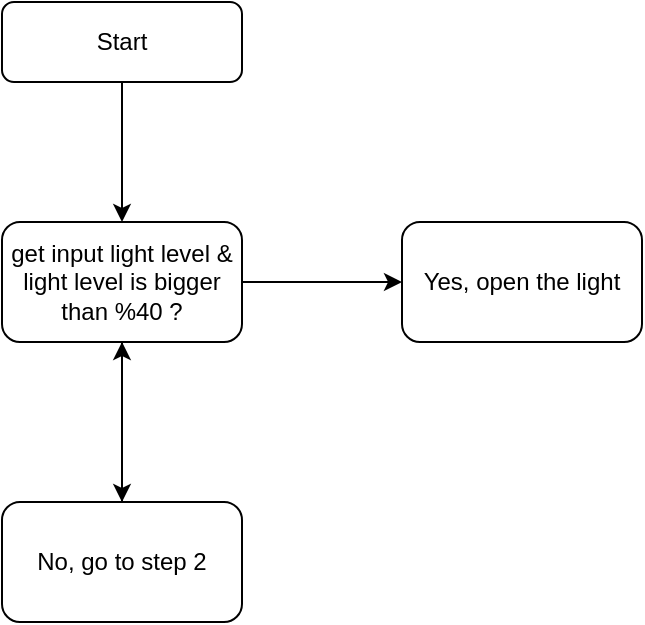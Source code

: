<mxfile version="19.0.2" type="github">
  <diagram id="C5RBs43oDa-KdzZeNtuy" name="Page-1">
    <mxGraphModel dx="862" dy="397" grid="1" gridSize="10" guides="1" tooltips="1" connect="1" arrows="1" fold="1" page="1" pageScale="1" pageWidth="827" pageHeight="1169" math="0" shadow="0">
      <root>
        <mxCell id="WIyWlLk6GJQsqaUBKTNV-0" />
        <mxCell id="WIyWlLk6GJQsqaUBKTNV-1" parent="WIyWlLk6GJQsqaUBKTNV-0" />
        <mxCell id="qPvC4VrnpZFJ6rwtdAV5-1" value="" style="edgeStyle=orthogonalEdgeStyle;rounded=0;orthogonalLoop=1;jettySize=auto;html=1;" edge="1" parent="WIyWlLk6GJQsqaUBKTNV-1" source="WIyWlLk6GJQsqaUBKTNV-3" target="qPvC4VrnpZFJ6rwtdAV5-0">
          <mxGeometry relative="1" as="geometry" />
        </mxCell>
        <mxCell id="WIyWlLk6GJQsqaUBKTNV-3" value="Start" style="rounded=1;whiteSpace=wrap;html=1;fontSize=12;glass=0;strokeWidth=1;shadow=0;" parent="WIyWlLk6GJQsqaUBKTNV-1" vertex="1">
          <mxGeometry x="160" y="80" width="120" height="40" as="geometry" />
        </mxCell>
        <mxCell id="qPvC4VrnpZFJ6rwtdAV5-3" value="" style="edgeStyle=orthogonalEdgeStyle;rounded=0;orthogonalLoop=1;jettySize=auto;html=1;" edge="1" parent="WIyWlLk6GJQsqaUBKTNV-1" source="qPvC4VrnpZFJ6rwtdAV5-0" target="qPvC4VrnpZFJ6rwtdAV5-2">
          <mxGeometry relative="1" as="geometry" />
        </mxCell>
        <mxCell id="qPvC4VrnpZFJ6rwtdAV5-5" value="" style="edgeStyle=orthogonalEdgeStyle;rounded=0;orthogonalLoop=1;jettySize=auto;html=1;" edge="1" parent="WIyWlLk6GJQsqaUBKTNV-1" source="qPvC4VrnpZFJ6rwtdAV5-0" target="qPvC4VrnpZFJ6rwtdAV5-4">
          <mxGeometry relative="1" as="geometry" />
        </mxCell>
        <mxCell id="qPvC4VrnpZFJ6rwtdAV5-0" value="get input light level &amp;amp; light level is bigger than %40 ?" style="whiteSpace=wrap;html=1;rounded=1;glass=0;strokeWidth=1;shadow=0;" vertex="1" parent="WIyWlLk6GJQsqaUBKTNV-1">
          <mxGeometry x="160" y="190" width="120" height="60" as="geometry" />
        </mxCell>
        <mxCell id="qPvC4VrnpZFJ6rwtdAV5-2" value="Yes, open the light" style="whiteSpace=wrap;html=1;rounded=1;glass=0;strokeWidth=1;shadow=0;" vertex="1" parent="WIyWlLk6GJQsqaUBKTNV-1">
          <mxGeometry x="360" y="190" width="120" height="60" as="geometry" />
        </mxCell>
        <mxCell id="qPvC4VrnpZFJ6rwtdAV5-7" style="edgeStyle=orthogonalEdgeStyle;rounded=0;orthogonalLoop=1;jettySize=auto;html=1;" edge="1" parent="WIyWlLk6GJQsqaUBKTNV-1" source="qPvC4VrnpZFJ6rwtdAV5-4" target="qPvC4VrnpZFJ6rwtdAV5-0">
          <mxGeometry relative="1" as="geometry" />
        </mxCell>
        <mxCell id="qPvC4VrnpZFJ6rwtdAV5-4" value="No, go to step 2" style="whiteSpace=wrap;html=1;rounded=1;glass=0;strokeWidth=1;shadow=0;" vertex="1" parent="WIyWlLk6GJQsqaUBKTNV-1">
          <mxGeometry x="160" y="330" width="120" height="60" as="geometry" />
        </mxCell>
      </root>
    </mxGraphModel>
  </diagram>
</mxfile>
